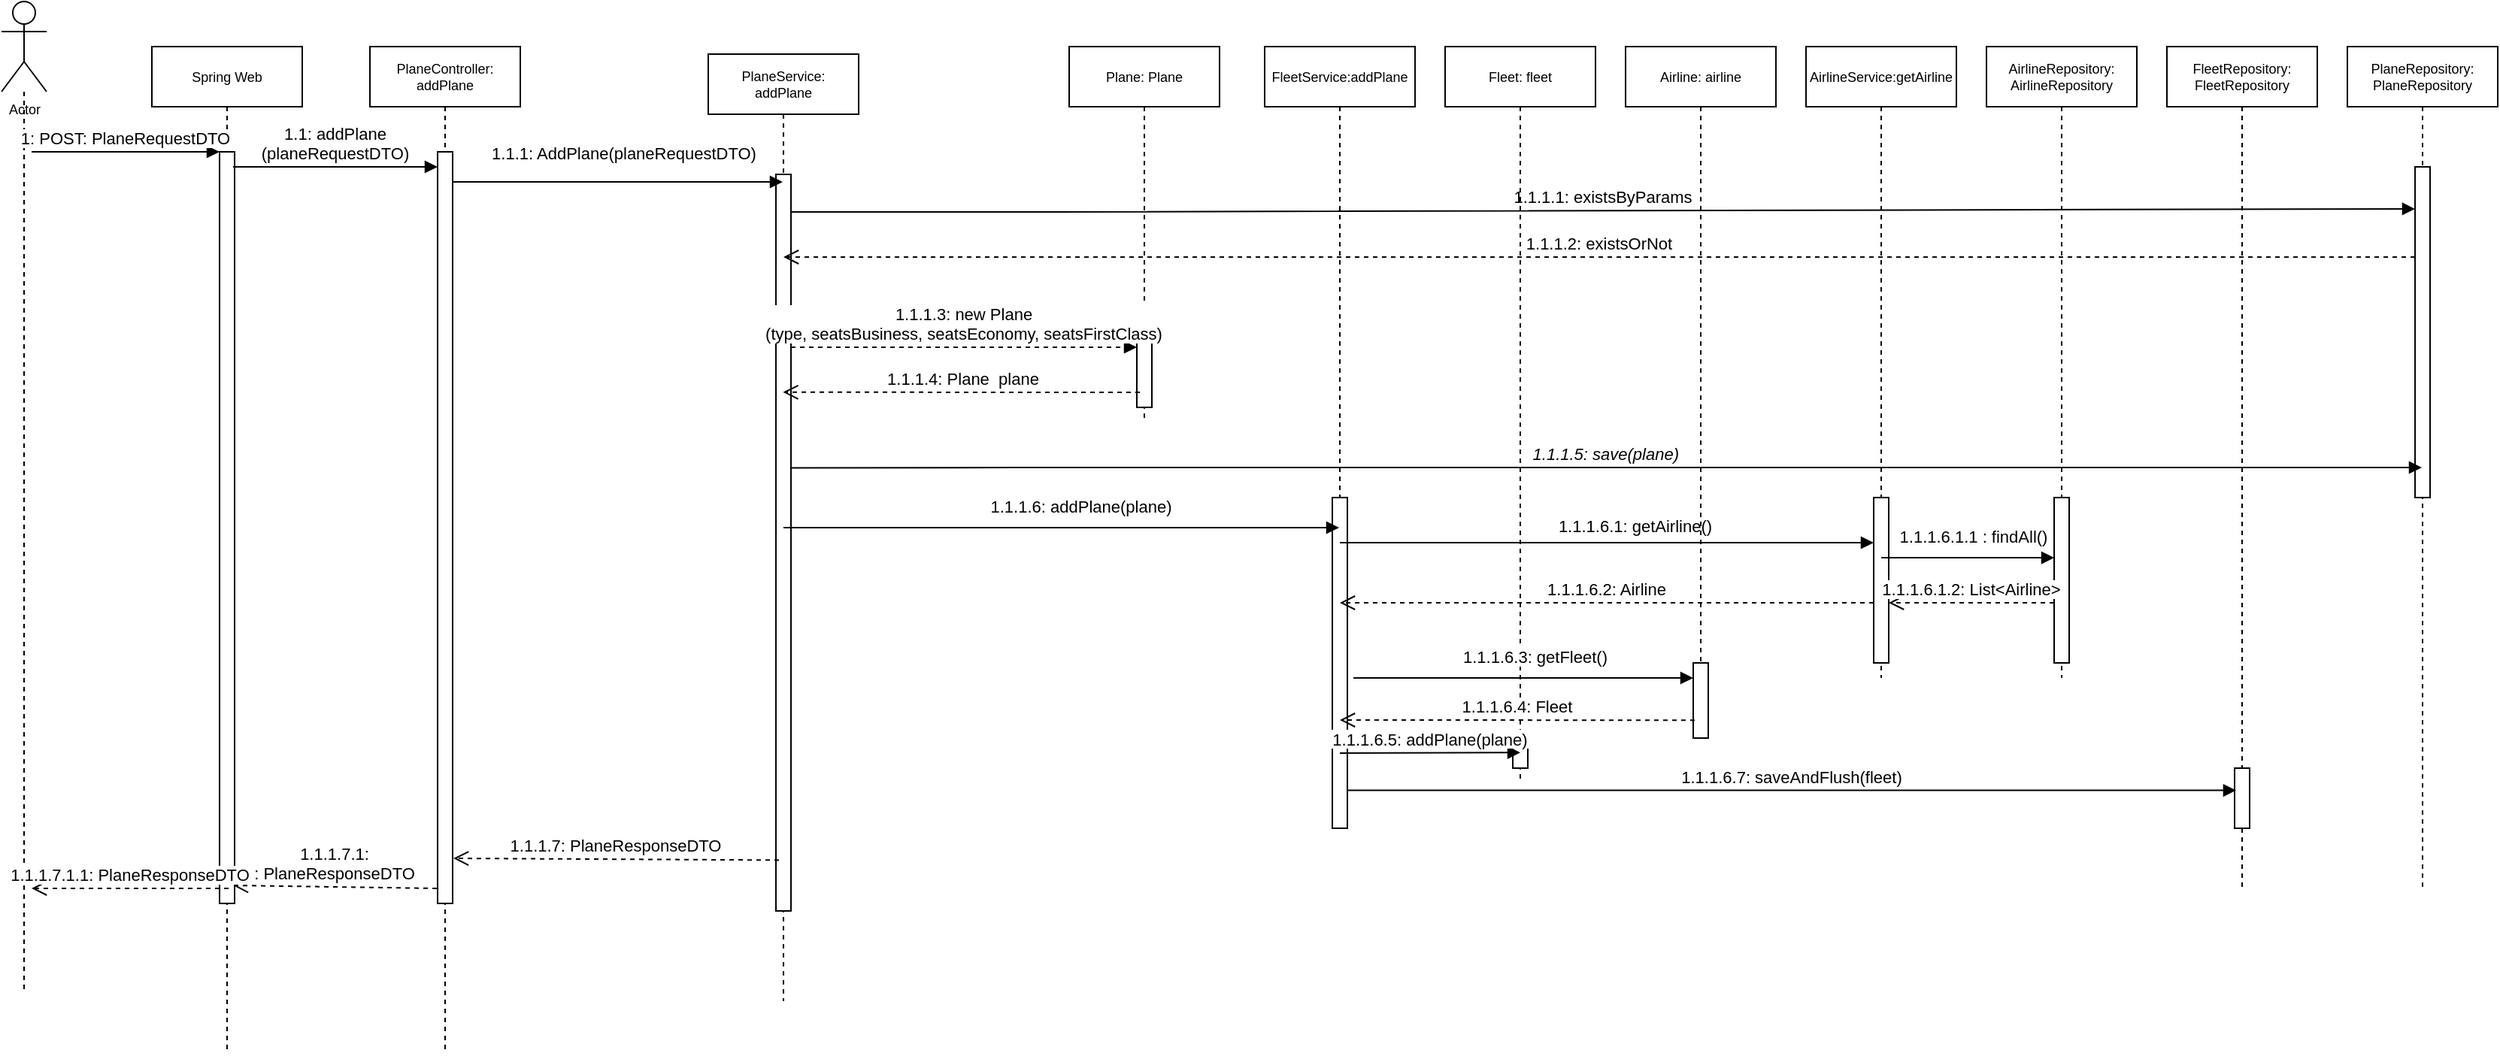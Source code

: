<mxfile version="14.7.4" type="embed"><diagram id="kgpKYQtTHZ0yAKxKKP6v" name="Page-1"><mxGraphModel dx="972" dy="603" grid="1" gridSize="10" guides="1" tooltips="1" connect="1" arrows="1" fold="1" page="1" pageScale="1" pageWidth="2339" pageHeight="3300" math="0" shadow="0"><root><mxCell id="0"/><mxCell id="1" parent="0"/><mxCell id="3nuBFxr9cyL0pnOWT2aG-1" value="PlaneController: &#10;addPlane" style="shape=umlLifeline;perimeter=lifelinePerimeter;container=1;collapsible=0;recursiveResize=0;rounded=0;shadow=0;strokeWidth=1;fontSize=9;" parent="1" vertex="1"><mxGeometry x="845" y="320" width="100" height="670" as="geometry"/></mxCell><mxCell id="3nuBFxr9cyL0pnOWT2aG-2" value="" style="points=[];perimeter=orthogonalPerimeter;rounded=0;shadow=0;strokeWidth=1;" parent="3nuBFxr9cyL0pnOWT2aG-1" vertex="1"><mxGeometry x="45" y="70" width="10" height="500" as="geometry"/></mxCell><mxCell id="3nuBFxr9cyL0pnOWT2aG-5" value="PlaneService:&#10;addPlane" style="shape=umlLifeline;perimeter=lifelinePerimeter;container=1;collapsible=0;recursiveResize=0;rounded=0;shadow=0;strokeWidth=1;fontSize=9;" parent="1" vertex="1"><mxGeometry x="1070" y="325" width="100" height="630" as="geometry"/></mxCell><mxCell id="3nuBFxr9cyL0pnOWT2aG-6" value="" style="points=[];perimeter=orthogonalPerimeter;rounded=0;shadow=0;strokeWidth=1;" parent="3nuBFxr9cyL0pnOWT2aG-5" vertex="1"><mxGeometry x="45" y="80" width="10" height="490" as="geometry"/></mxCell><mxCell id="Fd8FxSf_azzKfpY1bieM-1" value="FleetService:addPlane" style="shape=umlLifeline;perimeter=lifelinePerimeter;container=1;collapsible=0;recursiveResize=0;rounded=0;shadow=0;strokeWidth=1;fontSize=9;" parent="1" vertex="1"><mxGeometry x="1440" y="320" width="100" height="520" as="geometry"/></mxCell><mxCell id="Fd8FxSf_azzKfpY1bieM-2" value="" style="points=[];perimeter=orthogonalPerimeter;rounded=0;shadow=0;strokeWidth=1;" parent="Fd8FxSf_azzKfpY1bieM-1" vertex="1"><mxGeometry x="45" y="300" width="10" height="220" as="geometry"/></mxCell><mxCell id="Fd8FxSf_azzKfpY1bieM-4" value="PlaneRepository:&#10;PlaneRepository" style="shape=umlLifeline;perimeter=lifelinePerimeter;container=1;collapsible=0;recursiveResize=0;rounded=0;shadow=0;strokeWidth=1;fontSize=9;" parent="1" vertex="1"><mxGeometry x="2160" y="320" width="100" height="560" as="geometry"/></mxCell><mxCell id="Fd8FxSf_azzKfpY1bieM-5" value="" style="points=[];perimeter=orthogonalPerimeter;rounded=0;shadow=0;strokeWidth=1;" parent="Fd8FxSf_azzKfpY1bieM-4" vertex="1"><mxGeometry x="45" y="80" width="10" height="220" as="geometry"/></mxCell><mxCell id="Fd8FxSf_azzKfpY1bieM-15" value="1.1.1: AddPlane(planeRequestDTO)" style="verticalAlign=bottom;endArrow=block;shadow=0;strokeWidth=1;" parent="1" source="3nuBFxr9cyL0pnOWT2aG-2" target="3nuBFxr9cyL0pnOWT2aG-5" edge="1"><mxGeometry x="0.039" y="10" relative="1" as="geometry"><mxPoint x="920.0" y="650.0" as="sourcePoint"/><mxPoint x="1160" y="410" as="targetPoint"/><Array as="points"><mxPoint x="1000" y="410"/></Array><mxPoint as="offset"/></mxGeometry></mxCell><mxCell id="Fd8FxSf_azzKfpY1bieM-16" value="Plane: Plane" style="shape=umlLifeline;perimeter=lifelinePerimeter;container=1;collapsible=0;recursiveResize=0;rounded=0;shadow=0;strokeWidth=1;fontSize=9;" parent="1" vertex="1"><mxGeometry x="1310" y="320" width="100" height="250" as="geometry"/></mxCell><mxCell id="Fd8FxSf_azzKfpY1bieM-17" value="" style="points=[];perimeter=orthogonalPerimeter;rounded=0;shadow=0;strokeWidth=1;" parent="Fd8FxSf_azzKfpY1bieM-16" vertex="1"><mxGeometry x="45" y="180" width="10" height="60" as="geometry"/></mxCell><mxCell id="Fd8FxSf_azzKfpY1bieM-18" value="1.1.1.1: existsByParams" style="verticalAlign=bottom;endArrow=block;shadow=0;strokeWidth=1;entryX=0;entryY=0.127;entryDx=0;entryDy=0;entryPerimeter=0;" parent="1" source="3nuBFxr9cyL0pnOWT2aG-6" target="Fd8FxSf_azzKfpY1bieM-5" edge="1"><mxGeometry relative="1" as="geometry"><mxPoint x="1200" y="550" as="sourcePoint"/><mxPoint x="2050" y="430" as="targetPoint"/><Array as="points"><mxPoint x="1290" y="430"/></Array></mxGeometry></mxCell><mxCell id="Fd8FxSf_azzKfpY1bieM-19" value="1.1.1.2: existsOrNot" style="verticalAlign=bottom;endArrow=open;dashed=1;endSize=8;shadow=0;strokeWidth=1;" parent="1" source="Fd8FxSf_azzKfpY1bieM-5" target="3nuBFxr9cyL0pnOWT2aG-5" edge="1"><mxGeometry relative="1" as="geometry"><mxPoint x="1230.0" y="450.0" as="targetPoint"/><mxPoint x="1977" y="460" as="sourcePoint"/><Array as="points"><mxPoint x="1970" y="460"/><mxPoint x="1767" y="460"/></Array></mxGeometry></mxCell><mxCell id="Fd8FxSf_azzKfpY1bieM-20" value="1.1.1.3: new Plane&#10;(type, seatsBusiness, seatsEconomy, seatsFirstClass)" style="verticalAlign=bottom;endArrow=block;shadow=0;strokeWidth=1;dashed=1;" parent="1" source="3nuBFxr9cyL0pnOWT2aG-6" target="Fd8FxSf_azzKfpY1bieM-17" edge="1"><mxGeometry relative="1" as="geometry"><mxPoint x="1185" y="520" as="sourcePoint"/><mxPoint x="1490" y="520" as="targetPoint"/><Array as="points"><mxPoint x="1300" y="520"/></Array></mxGeometry></mxCell><mxCell id="Fd8FxSf_azzKfpY1bieM-21" value="1.1.1.4: Plane  plane" style="verticalAlign=bottom;endArrow=open;dashed=1;endSize=8;shadow=0;strokeWidth=1;exitX=0.2;exitY=0.833;exitDx=0;exitDy=0;exitPerimeter=0;entryX=0.497;entryY=0.357;entryDx=0;entryDy=0;entryPerimeter=0;" parent="1" source="Fd8FxSf_azzKfpY1bieM-17" target="3nuBFxr9cyL0pnOWT2aG-5" edge="1"><mxGeometry x="-0.009" relative="1" as="geometry"><mxPoint x="1170.0" y="550" as="targetPoint"/><mxPoint x="1449.69" y="550" as="sourcePoint"/><mxPoint as="offset"/></mxGeometry></mxCell><mxCell id="Fd8FxSf_azzKfpY1bieM-22" value="1.1.1.5: save(plane)" style="verticalAlign=bottom;endArrow=block;shadow=0;strokeWidth=1;fontStyle=2;exitX=0.544;exitY=0.437;exitDx=0;exitDy=0;exitPerimeter=0;" parent="1" source="3nuBFxr9cyL0pnOWT2aG-5" target="Fd8FxSf_azzKfpY1bieM-4" edge="1"><mxGeometry relative="1" as="geometry"><mxPoint x="1170" y="600" as="sourcePoint"/><mxPoint x="1444.5" y="600" as="targetPoint"/><Array as="points"><mxPoint x="1285" y="600"/></Array></mxGeometry></mxCell><mxCell id="Fd8FxSf_azzKfpY1bieM-26" value="1.1.1.6: addPlane(plane)" style="verticalAlign=bottom;endArrow=block;shadow=0;strokeWidth=1;fontStyle=0" parent="1" source="3nuBFxr9cyL0pnOWT2aG-5" target="Fd8FxSf_azzKfpY1bieM-1" edge="1"><mxGeometry x="0.073" y="5" relative="1" as="geometry"><mxPoint x="1190" y="690" as="sourcePoint"/><mxPoint x="1789.5" y="690" as="targetPoint"/><Array as="points"><mxPoint x="1400" y="640"/></Array><mxPoint as="offset"/></mxGeometry></mxCell><mxCell id="Fd8FxSf_azzKfpY1bieM-31" value="1.1.1.7: PlaneResponseDTO" style="verticalAlign=bottom;endArrow=open;dashed=1;endSize=8;shadow=0;strokeWidth=1;exitX=0.2;exitY=0.931;exitDx=0;exitDy=0;exitPerimeter=0;" parent="1" source="3nuBFxr9cyL0pnOWT2aG-6" edge="1"><mxGeometry relative="1" as="geometry"><mxPoint x="900.5" y="860.0" as="targetPoint"/><mxPoint x="1170" y="860" as="sourcePoint"/></mxGeometry></mxCell><mxCell id="Fd8FxSf_azzKfpY1bieM-32" value="1.1.1.7.1:&#10;: PlaneResponseDTO" style="verticalAlign=bottom;endArrow=open;dashed=1;endSize=8;shadow=0;strokeWidth=1;entryX=0.9;entryY=0.976;entryDx=0;entryDy=0;entryPerimeter=0;" parent="1" target="32" edge="1"><mxGeometry relative="1" as="geometry"><mxPoint x="780" y="880" as="targetPoint"/><mxPoint x="889.5" y="880.0" as="sourcePoint"/></mxGeometry></mxCell><mxCell id="Fd8FxSf_azzKfpY1bieM-37" style="edgeStyle=orthogonalEdgeStyle;curved=0;rounded=1;sketch=0;orthogonalLoop=1;jettySize=auto;html=1;fontSize=9;endArrow=none;endFill=0;dashed=1;" parent="1" source="Fd8FxSf_azzKfpY1bieM-36" edge="1"><mxGeometry relative="1" as="geometry"><mxPoint x="615.0" y="950.0" as="targetPoint"/></mxGeometry></mxCell><mxCell id="Fd8FxSf_azzKfpY1bieM-36" value="Actor&lt;br&gt;" style="shape=umlActor;verticalLabelPosition=bottom;verticalAlign=top;html=1;outlineConnect=0;rounded=0;sketch=0;fontSize=9;" parent="1" vertex="1"><mxGeometry x="600" y="290" width="30" height="60" as="geometry"/></mxCell><mxCell id="5" value="AirlineService:getAirline" style="shape=umlLifeline;perimeter=lifelinePerimeter;container=1;collapsible=0;recursiveResize=0;rounded=0;shadow=0;strokeWidth=1;fontSize=9;" parent="1" vertex="1"><mxGeometry x="1800" y="320" width="100" height="420" as="geometry"/></mxCell><mxCell id="6" value="" style="points=[];perimeter=orthogonalPerimeter;rounded=0;shadow=0;strokeWidth=1;" parent="5" vertex="1"><mxGeometry x="45" y="300" width="10" height="110" as="geometry"/></mxCell><mxCell id="7" value="AirlineRepository:&#10;AirlineRepository" style="shape=umlLifeline;perimeter=lifelinePerimeter;container=1;collapsible=0;recursiveResize=0;rounded=0;shadow=0;strokeWidth=1;fontSize=9;" parent="1" vertex="1"><mxGeometry x="1920" y="320" width="100" height="420" as="geometry"/></mxCell><mxCell id="8" value="" style="points=[];perimeter=orthogonalPerimeter;rounded=0;shadow=0;strokeWidth=1;" parent="7" vertex="1"><mxGeometry x="45" y="300" width="10" height="110" as="geometry"/></mxCell><mxCell id="9" value="1.1.1.6.1: getAirline()" style="verticalAlign=bottom;endArrow=block;shadow=0;strokeWidth=1;fontStyle=0;" parent="1" target="6" edge="1"><mxGeometry x="0.106" y="2" relative="1" as="geometry"><mxPoint x="1490" y="650" as="sourcePoint"/><mxPoint x="1730" y="650" as="targetPoint"/><Array as="points"><mxPoint x="1520" y="650"/><mxPoint x="1810" y="650"/></Array><mxPoint as="offset"/></mxGeometry></mxCell><mxCell id="10" value="1.1.1.6.1.1 : findAll()" style="verticalAlign=bottom;endArrow=block;shadow=0;strokeWidth=1;fontStyle=0;exitX=0.5;exitY=0.364;exitDx=0;exitDy=0;exitPerimeter=0;" parent="1" source="6" target="8" edge="1"><mxGeometry x="0.073" y="5" relative="1" as="geometry"><mxPoint x="1860" y="660" as="sourcePoint"/><mxPoint x="1940" y="660" as="targetPoint"/><Array as="points"/><mxPoint as="offset"/></mxGeometry></mxCell><mxCell id="12" value="1.1.1.6.1.2: List&lt;Airline&gt;" style="verticalAlign=bottom;endArrow=open;dashed=1;endSize=8;shadow=0;strokeWidth=1;" parent="1" source="8" target="6" edge="1"><mxGeometry relative="1" as="geometry"><mxPoint x="1850" y="700" as="targetPoint"/><mxPoint x="1857" y="700" as="sourcePoint"/><Array as="points"><mxPoint x="1910" y="690"/></Array></mxGeometry></mxCell><mxCell id="13" value="1.1.1.6.2: Airline" style="verticalAlign=bottom;endArrow=open;dashed=1;endSize=8;shadow=0;strokeWidth=1;" parent="1" source="6" target="Fd8FxSf_azzKfpY1bieM-1" edge="1"><mxGeometry relative="1" as="geometry"><mxPoint x="1610" y="710" as="targetPoint"/><mxPoint x="1720" y="710" as="sourcePoint"/><Array as="points"><mxPoint x="1670" y="690"/></Array></mxGeometry></mxCell><mxCell id="14" value="FleetRepository:&#10;FleetRepository" style="shape=umlLifeline;perimeter=lifelinePerimeter;container=1;collapsible=0;recursiveResize=0;rounded=0;shadow=0;strokeWidth=1;fontSize=9;" parent="1" vertex="1"><mxGeometry x="2040" y="320" width="100" height="560" as="geometry"/></mxCell><mxCell id="15" value="" style="points=[];perimeter=orthogonalPerimeter;rounded=0;shadow=0;strokeWidth=1;" parent="14" vertex="1"><mxGeometry x="45" y="480" width="10" height="40" as="geometry"/></mxCell><mxCell id="22" value="Airline: airline" style="shape=umlLifeline;perimeter=lifelinePerimeter;container=1;collapsible=0;recursiveResize=0;rounded=0;shadow=0;strokeWidth=1;fontSize=9;" parent="1" vertex="1"><mxGeometry x="1680" y="320" width="100" height="460" as="geometry"/></mxCell><mxCell id="23" value="" style="points=[];perimeter=orthogonalPerimeter;rounded=0;shadow=0;strokeWidth=1;" parent="22" vertex="1"><mxGeometry x="45" y="410" width="10" height="50" as="geometry"/></mxCell><mxCell id="24" value="Fleet: fleet" style="shape=umlLifeline;perimeter=lifelinePerimeter;container=1;collapsible=0;recursiveResize=0;rounded=0;shadow=0;strokeWidth=1;fontSize=9;" parent="1" vertex="1"><mxGeometry x="1560" y="320" width="100" height="490" as="geometry"/></mxCell><mxCell id="25" value="" style="points=[];perimeter=orthogonalPerimeter;rounded=0;shadow=0;strokeWidth=1;" parent="24" vertex="1"><mxGeometry x="45" y="460" width="10" height="20" as="geometry"/></mxCell><mxCell id="26" value="1.1.1.6.3: getFleet()" style="verticalAlign=bottom;endArrow=block;shadow=0;strokeWidth=1;fontStyle=0;" parent="1" target="23" edge="1"><mxGeometry x="0.073" y="5" relative="1" as="geometry"><mxPoint x="1499" y="740" as="sourcePoint"/><mxPoint x="1730" y="750" as="targetPoint"/><Array as="points"><mxPoint x="1530" y="740"/></Array><mxPoint as="offset"/></mxGeometry></mxCell><mxCell id="27" value="1.1.1.6.4: Fleet" style="verticalAlign=bottom;endArrow=open;dashed=1;endSize=8;shadow=0;strokeWidth=1;exitX=0.097;exitY=0.763;exitDx=0;exitDy=0;exitPerimeter=0;" parent="1" source="23" edge="1"><mxGeometry relative="1" as="geometry"><mxPoint x="1490" y="768" as="targetPoint"/><mxPoint x="1725" y="756" as="sourcePoint"/><Array as="points"><mxPoint x="1540" y="768"/></Array></mxGeometry></mxCell><mxCell id="28" value="1.1.1.6.5: addPlane(plane)" style="verticalAlign=bottom;endArrow=block;shadow=0;strokeWidth=1;fontStyle=0;" parent="1" edge="1"><mxGeometry relative="1" as="geometry"><mxPoint x="1490" y="790" as="sourcePoint"/><mxPoint x="1610" y="789.66" as="targetPoint"/></mxGeometry></mxCell><mxCell id="29" value="1.1.1.6.7: saveAndFlush(fleet)" style="verticalAlign=bottom;endArrow=block;shadow=0;strokeWidth=1;fontStyle=0;entryX=0.097;entryY=0.369;entryDx=0;entryDy=0;entryPerimeter=0;" parent="1" source="Fd8FxSf_azzKfpY1bieM-2" target="15" edge="1"><mxGeometry relative="1" as="geometry"><mxPoint x="1510" y="820.34" as="sourcePoint"/><mxPoint x="1930" y="820" as="targetPoint"/></mxGeometry></mxCell><mxCell id="31" value="Spring Web" style="shape=umlLifeline;perimeter=lifelinePerimeter;container=1;collapsible=0;recursiveResize=0;rounded=0;shadow=0;strokeWidth=1;fontSize=9;" parent="1" vertex="1"><mxGeometry x="700" y="320" width="100" height="670" as="geometry"/></mxCell><mxCell id="32" value="" style="points=[];perimeter=orthogonalPerimeter;rounded=0;shadow=0;strokeWidth=1;" parent="31" vertex="1"><mxGeometry x="45" y="70" width="10" height="500" as="geometry"/></mxCell><mxCell id="33" value="1: POST: PlaneRequestDTO" style="verticalAlign=bottom;startArrow=none;endArrow=block;startSize=8;shadow=0;strokeWidth=1;startFill=0;" parent="31" target="32" edge="1"><mxGeometry relative="1" as="geometry"><mxPoint x="-80" y="70" as="sourcePoint"/></mxGeometry></mxCell><mxCell id="3nuBFxr9cyL0pnOWT2aG-3" value="1.1: addPlane&#10;(planeRequestDTO)" style="verticalAlign=bottom;startArrow=none;endArrow=block;startSize=8;shadow=0;strokeWidth=1;startFill=0;exitX=0.9;exitY=0.02;exitDx=0;exitDy=0;exitPerimeter=0;" parent="1" source="32" target="3nuBFxr9cyL0pnOWT2aG-2" edge="1"><mxGeometry relative="1" as="geometry"><mxPoint x="780" y="390" as="sourcePoint"/><Array as="points"><mxPoint x="800" y="400"/></Array></mxGeometry></mxCell><mxCell id="34" value="1.1.1.7.1.1: PlaneResponseDTO" style="verticalAlign=bottom;endArrow=open;dashed=1;endSize=8;shadow=0;strokeWidth=1;" parent="1" edge="1"><mxGeometry relative="1" as="geometry"><mxPoint x="620" y="880" as="targetPoint"/><mxPoint x="751" y="880" as="sourcePoint"/></mxGeometry></mxCell></root></mxGraphModel></diagram></mxfile>